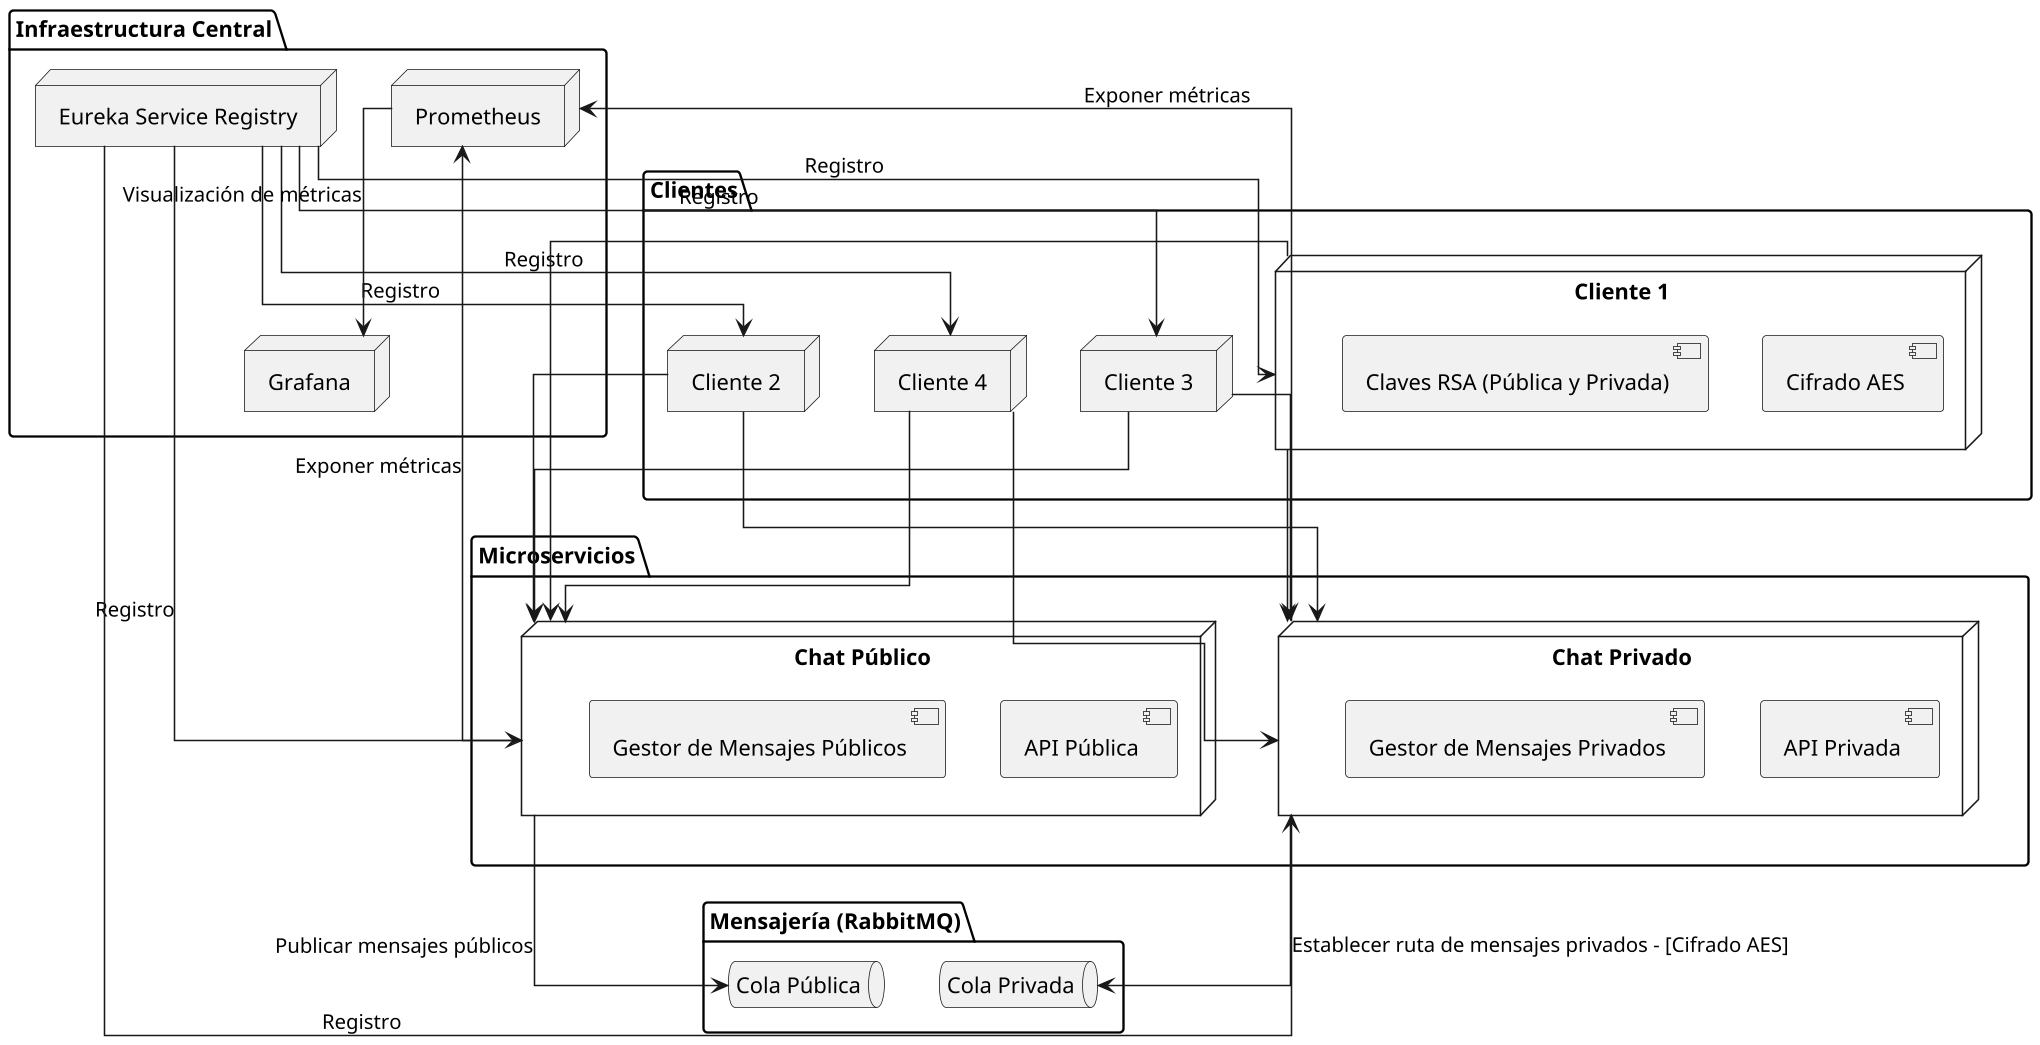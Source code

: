 @startuml
skinparam monochrome true
skinparam shadowing false
skinparam dpi 150
skinparam linetype ortho
skinparam packageStyle square
skinparam wrapWidth 200

' Paquete de infraestructura
package "Infraestructura Central" {
    node "Eureka Service Registry" as eureka
    node "Prometheus" as prometheus
    node "Grafana" as grafana
}

' Paquete de mensajería
package "Mensajería (RabbitMQ)" {
    queue "Cola Pública" as publicQueue
    queue "Cola Privada" as privateQueue
}

' Paquete de microservicios
package "Microservicios" {
    node "Chat Público" as publicChat {
        [API Pública]
        [Gestor de Mensajes Públicos]
    }

    node "Chat Privado" as privateChat {
        [API Privada]
        [Gestor de Mensajes Privados]
    }
}

' Paquete de clientes
package "Clientes" {
    node "Cliente 1" as client1 {
        [Cifrado AES]
        [Claves RSA (Pública y Privada)]
    }
    node "Cliente 2" as client2 {
        [Cifrado AES]
        [Claves RSA (Pública y Privada)]
    }
    node "Cliente 3" as client3 {
        [Cifrado AES]
        [Claves RSA (Pública y Privada)]
    }
    node "Cliente 4" as client4 {
        [Cifrado AES]
        [Claves RSA (Pública y Privada)]
    }
}

' Relaciones
eureka --> publicChat : Registro
eureka --> privateChat : Registro
eureka --> client1 : Registro
eureka --> client2 : Registro
eureka --> client3 : Registro
eureka --> client4 : Registro

publicChat --> publicQueue : Publicar mensajes públicos
privateChat --> privateQueue : Establecer ruta de mensajes privados - [Cifrado AES]

' Todos los clientes pueden interactuar con los chats
client1 --> privateChat
client2 --> privateChat
client3 --> privateChat
client4 --> privateChat

client1 --> publicChat
client2 --> publicChat
client3 --> publicChat
client4 --> publicChat

publicChat --> prometheus : Exponer métricas
privateChat --> prometheus : Exponer métricas
prometheus --> grafana : Visualización de métricas

@enduml
